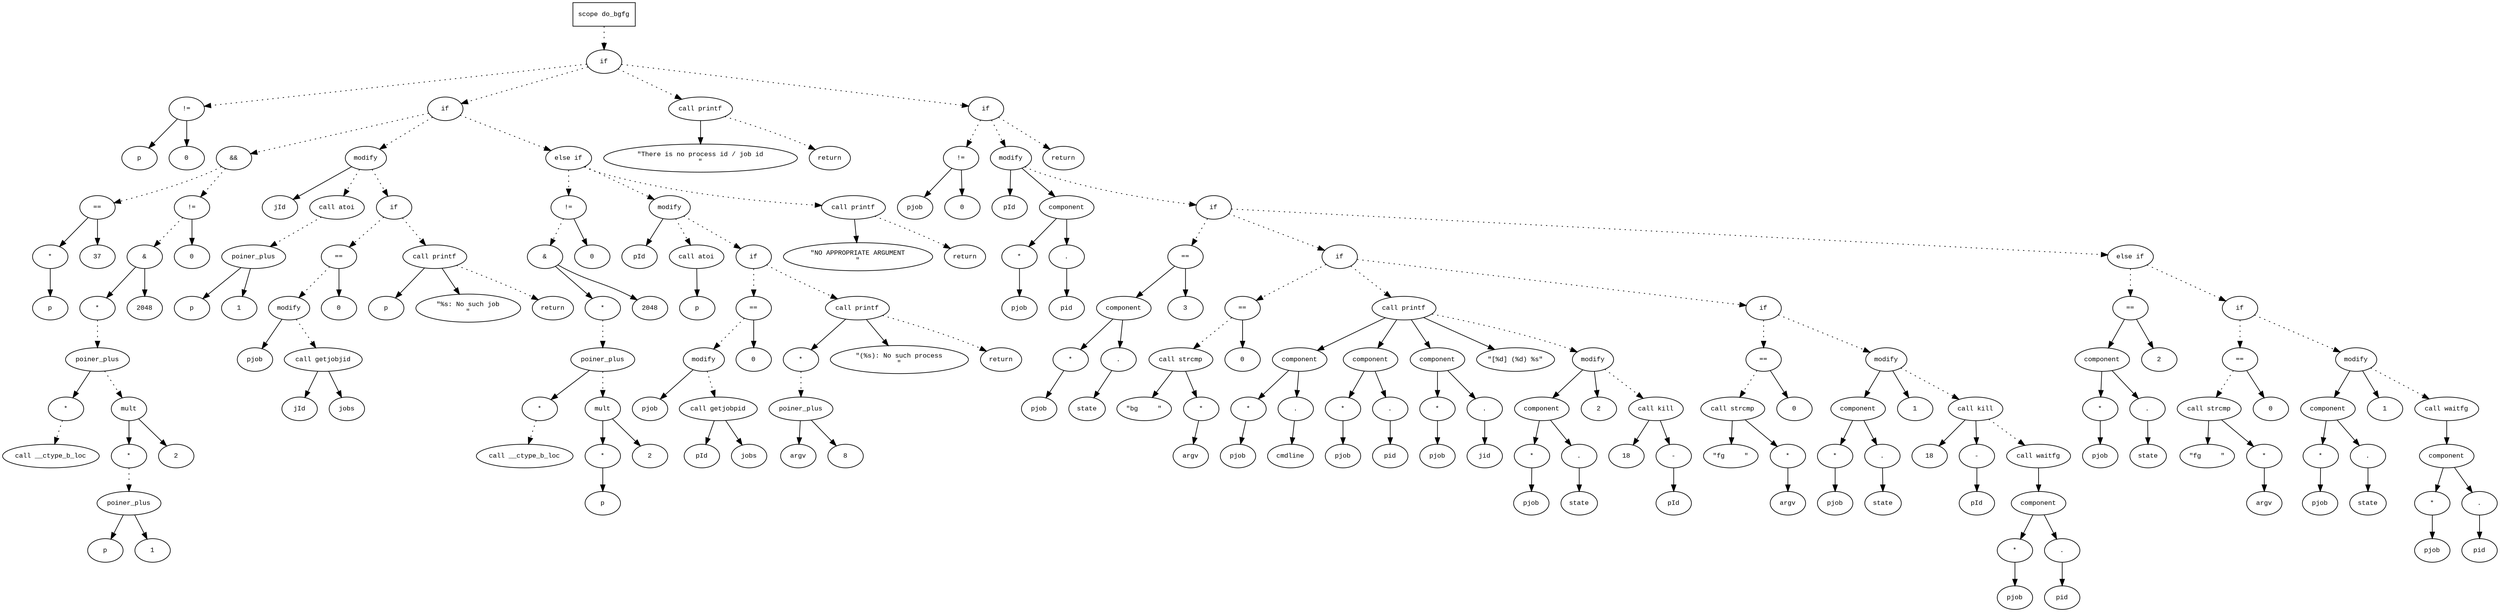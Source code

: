 digraph AST {
  graph [fontname="Times New Roman",fontsize=10];
  node  [fontname="Courier New",fontsize=10];
  edge  [fontname="Times New Roman",fontsize=10];

  node1 [label="scope do_bgfg",shape=box];
  node2 [label="if",shape=ellipse];
  node1 -> node2 [style=dotted];
  node3 [label="!=",shape=ellipse];
  node4 [label="p",shape=ellipse];
  node3 -> node4;
  node5 [label="0",shape=ellipse];
  node3 -> node5;
  node2 -> node3 [style=dotted];
  node6 [label="if",shape=ellipse];
  node2 -> node6 [style=dotted];
  node7 [label="&&",shape=ellipse];
  node8 [label="==",shape=ellipse];
  node9 [label="*",shape=ellipse];
  node10 [label="p",shape=ellipse];
  node9 -> node10;
  node8 -> node9;
  node11 [label="37",shape=ellipse];
  node8 -> node11;
  node7 -> node8 [style=dotted];
  node12 [label="!=",shape=ellipse];
  node13 [label="&",shape=ellipse];
  node14 [label="*",shape=ellipse];
  node15 [label="poiner_plus",shape=ellipse];
  node16 [label="*",shape=ellipse];
  node17 [label="call __ctype_b_loc",shape=ellipse];
  node16 -> node17 [style=dotted];
  node15 -> node16;
  node18 [label="mult",shape=ellipse];
  node19 [label="*",shape=ellipse];
  node20 [label="poiner_plus",shape=ellipse];
  node21 [label="p",shape=ellipse];
  node20 -> node21;
  node22 [label="1",shape=ellipse];
  node20 -> node22;
  node19 -> node20 [style=dotted];
  node18 -> node19;
  node23 [label="2",shape=ellipse];
  node18 -> node23;
  node15 -> node18 [style=dotted];
  node14 -> node15 [style=dotted];
  node13 -> node14;
  node24 [label="2048",shape=ellipse];
  node13 -> node24;
  node12 -> node13 [style=dotted];
  node25 [label="0",shape=ellipse];
  node12 -> node25;
  node7 -> node12 [style=dotted];
  node6 -> node7 [style=dotted];
  node26 [label="modify",shape=ellipse];
  node27 [label="jId",shape=ellipse];
  node26 -> node27;
  node28 [label="call atoi",shape=ellipse];
  node29 [label="poiner_plus",shape=ellipse];
  node30 [label="p",shape=ellipse];
  node29 -> node30;
  node31 [label="1",shape=ellipse];
  node29 -> node31;
  node28 -> node29 [style=dotted];
  node26 -> node28 [style=dotted];
  node6 -> node26 [style=dotted];
  node32 [label="if",shape=ellipse];
  node26 -> node32 [style=dotted];
  node33 [label="==",shape=ellipse];
  node34 [label="modify",shape=ellipse];
  node35 [label="pjob",shape=ellipse];
  node34 -> node35;
  node36 [label="call getjobjid",shape=ellipse];
  node37 [label="jId",shape=ellipse];
  node36 -> node37;
  node38 [label="jobs",shape=ellipse];
  node36 -> node38;
  node34 -> node36 [style=dotted];
  node33 -> node34 [style=dotted];
  node39 [label="0",shape=ellipse];
  node33 -> node39;
  node32 -> node33 [style=dotted];
  node40 [label="call printf",shape=ellipse];
  node41 [label="p",shape=ellipse];
  node40 -> node41;
  node42 [label="\"%s: No such job
\"",shape=ellipse];
  node40 -> node42;
  node32 -> node40 [style=dotted];
  node43 [label="return",shape=ellipse];
  node40 -> node43 [style=dotted];
  node44 [label="else if",shape=ellipse];
  node6 -> node44 [style=dotted];
  node45 [label="!=",shape=ellipse];
  node46 [label="&",shape=ellipse];
  node47 [label="*",shape=ellipse];
  node48 [label="poiner_plus",shape=ellipse];
  node49 [label="*",shape=ellipse];
  node50 [label="call __ctype_b_loc",shape=ellipse];
  node49 -> node50 [style=dotted];
  node48 -> node49;
  node51 [label="mult",shape=ellipse];
  node52 [label="*",shape=ellipse];
  node53 [label="p",shape=ellipse];
  node52 -> node53;
  node51 -> node52;
  node54 [label="2",shape=ellipse];
  node51 -> node54;
  node48 -> node51 [style=dotted];
  node47 -> node48 [style=dotted];
  node46 -> node47;
  node55 [label="2048",shape=ellipse];
  node46 -> node55;
  node45 -> node46 [style=dotted];
  node56 [label="0",shape=ellipse];
  node45 -> node56;
  node44 -> node45 [style=dotted];
  node57 [label="modify",shape=ellipse];
  node58 [label="pId",shape=ellipse];
  node57 -> node58;
  node59 [label="call atoi",shape=ellipse];
  node60 [label="p",shape=ellipse];
  node59 -> node60;
  node57 -> node59 [style=dotted];
  node44 -> node57 [style=dotted];
  node61 [label="if",shape=ellipse];
  node57 -> node61 [style=dotted];
  node62 [label="==",shape=ellipse];
  node63 [label="modify",shape=ellipse];
  node64 [label="pjob",shape=ellipse];
  node63 -> node64;
  node65 [label="call getjobpid",shape=ellipse];
  node66 [label="pId",shape=ellipse];
  node65 -> node66;
  node67 [label="jobs",shape=ellipse];
  node65 -> node67;
  node63 -> node65 [style=dotted];
  node62 -> node63 [style=dotted];
  node68 [label="0",shape=ellipse];
  node62 -> node68;
  node61 -> node62 [style=dotted];
  node69 [label="call printf",shape=ellipse];
  node70 [label="*",shape=ellipse];
  node71 [label="poiner_plus",shape=ellipse];
  node72 [label="argv",shape=ellipse];
  node71 -> node72;
  node73 [label="8",shape=ellipse];
  node71 -> node73;
  node70 -> node71 [style=dotted];
  node69 -> node70;
  node74 [label="\"(%s): No such process
\"",shape=ellipse];
  node69 -> node74;
  node61 -> node69 [style=dotted];
  node75 [label="return",shape=ellipse];
  node69 -> node75 [style=dotted];
  node76 [label="call printf",shape=ellipse];
  node77 [label="\"NO APPROPRIATE ARGUMENT
\"",shape=ellipse];
  node76 -> node77;
  node44 -> node76 [style=dotted];
  node78 [label="return",shape=ellipse];
  node76 -> node78 [style=dotted];
  node79 [label="call printf",shape=ellipse];
  node80 [label="\"There is no process id / job id
\"",shape=ellipse];
  node79 -> node80;
  node2 -> node79 [style=dotted];
  node81 [label="return",shape=ellipse];
  node79 -> node81 [style=dotted];
  node82 [label="if",shape=ellipse];
  node2 -> node82 [style=dotted];
  node83 [label="!=",shape=ellipse];
  node84 [label="pjob",shape=ellipse];
  node83 -> node84;
  node85 [label="0",shape=ellipse];
  node83 -> node85;
  node82 -> node83 [style=dotted];
  node86 [label="modify",shape=ellipse];
  node87 [label="pId",shape=ellipse];
  node86 -> node87;
  node88 [label="component",shape=ellipse];
  node86 -> node88;
  node89 [label="*",shape=ellipse];
  node90 [label="pjob",shape=ellipse];
  node89 -> node90;
  node88 -> node89;
  node91 [label=".",shape=ellipse];
  node88 -> node91;
  node92 [label="pid",shape=ellipse];
  node91 -> node92;
  node82 -> node86 [style=dotted];
  node93 [label="if",shape=ellipse];
  node86 -> node93 [style=dotted];
  node94 [label="==",shape=ellipse];
  node95 [label="component",shape=ellipse];
  node94 -> node95;
  node96 [label="*",shape=ellipse];
  node97 [label="pjob",shape=ellipse];
  node96 -> node97;
  node95 -> node96;
  node98 [label=".",shape=ellipse];
  node95 -> node98;
  node99 [label="state",shape=ellipse];
  node98 -> node99;
  node100 [label="3",shape=ellipse];
  node94 -> node100;
  node93 -> node94 [style=dotted];
  node101 [label="if",shape=ellipse];
  node93 -> node101 [style=dotted];
  node102 [label="==",shape=ellipse];
  node103 [label="call strcmp",shape=ellipse];
  node104 [label="\"bg     \"",shape=ellipse];
  node103 -> node104;
  node105 [label="*",shape=ellipse];
  node106 [label="argv",shape=ellipse];
  node105 -> node106;
  node103 -> node105;
  node102 -> node103 [style=dotted];
  node107 [label="0",shape=ellipse];
  node102 -> node107;
  node101 -> node102 [style=dotted];
  node108 [label="call printf",shape=ellipse];
  node109 [label="component",shape=ellipse];
  node108 -> node109;
  node110 [label="*",shape=ellipse];
  node111 [label="pjob",shape=ellipse];
  node110 -> node111;
  node109 -> node110;
  node112 [label=".",shape=ellipse];
  node109 -> node112;
  node113 [label="cmdline",shape=ellipse];
  node112 -> node113;
  node114 [label="component",shape=ellipse];
  node108 -> node114;
  node115 [label="*",shape=ellipse];
  node116 [label="pjob",shape=ellipse];
  node115 -> node116;
  node114 -> node115;
  node117 [label=".",shape=ellipse];
  node114 -> node117;
  node118 [label="pid",shape=ellipse];
  node117 -> node118;
  node119 [label="component",shape=ellipse];
  node108 -> node119;
  node120 [label="*",shape=ellipse];
  node121 [label="pjob",shape=ellipse];
  node120 -> node121;
  node119 -> node120;
  node122 [label=".",shape=ellipse];
  node119 -> node122;
  node123 [label="jid",shape=ellipse];
  node122 -> node123;
  node124 [label="\"[%d] (%d) %s\"",shape=ellipse];
  node108 -> node124;
  node101 -> node108 [style=dotted];
  node125 [label="modify",shape=ellipse];
  node126 [label="component",shape=ellipse];
  node125 -> node126;
  node127 [label="*",shape=ellipse];
  node128 [label="pjob",shape=ellipse];
  node127 -> node128;
  node126 -> node127;
  node129 [label=".",shape=ellipse];
  node126 -> node129;
  node130 [label="state",shape=ellipse];
  node129 -> node130;
  node131 [label="2",shape=ellipse];
  node125 -> node131;
  node108 -> node125 [style=dotted];
  node132 [label="call kill",shape=ellipse];
  node133 [label="18",shape=ellipse];
  node132 -> node133;
  node134 [label="-",shape=ellipse];
  node135 [label="pId",shape=ellipse];
  node134 -> node135;
  node132 -> node134;
  node125 -> node132 [style=dotted];
  node136 [label="if",shape=ellipse];
  node101 -> node136 [style=dotted];
  node137 [label="==",shape=ellipse];
  node138 [label="call strcmp",shape=ellipse];
  node139 [label="\"fg     \"",shape=ellipse];
  node138 -> node139;
  node140 [label="*",shape=ellipse];
  node141 [label="argv",shape=ellipse];
  node140 -> node141;
  node138 -> node140;
  node137 -> node138 [style=dotted];
  node142 [label="0",shape=ellipse];
  node137 -> node142;
  node136 -> node137 [style=dotted];
  node143 [label="modify",shape=ellipse];
  node144 [label="component",shape=ellipse];
  node143 -> node144;
  node145 [label="*",shape=ellipse];
  node146 [label="pjob",shape=ellipse];
  node145 -> node146;
  node144 -> node145;
  node147 [label=".",shape=ellipse];
  node144 -> node147;
  node148 [label="state",shape=ellipse];
  node147 -> node148;
  node149 [label="1",shape=ellipse];
  node143 -> node149;
  node136 -> node143 [style=dotted];
  node150 [label="call kill",shape=ellipse];
  node151 [label="18",shape=ellipse];
  node150 -> node151;
  node152 [label="-",shape=ellipse];
  node153 [label="pId",shape=ellipse];
  node152 -> node153;
  node150 -> node152;
  node143 -> node150 [style=dotted];
  node154 [label="call waitfg",shape=ellipse];
  node155 [label="component",shape=ellipse];
  node154 -> node155;
  node156 [label="*",shape=ellipse];
  node157 [label="pjob",shape=ellipse];
  node156 -> node157;
  node155 -> node156;
  node158 [label=".",shape=ellipse];
  node155 -> node158;
  node159 [label="pid",shape=ellipse];
  node158 -> node159;
  node150 -> node154 [style=dotted];
  node160 [label="else if",shape=ellipse];
  node93 -> node160 [style=dotted];
  node161 [label="==",shape=ellipse];
  node162 [label="component",shape=ellipse];
  node161 -> node162;
  node163 [label="*",shape=ellipse];
  node164 [label="pjob",shape=ellipse];
  node163 -> node164;
  node162 -> node163;
  node165 [label=".",shape=ellipse];
  node162 -> node165;
  node166 [label="state",shape=ellipse];
  node165 -> node166;
  node167 [label="2",shape=ellipse];
  node161 -> node167;
  node160 -> node161 [style=dotted];
  node168 [label="if",shape=ellipse];
  node160 -> node168 [style=dotted];
  node169 [label="==",shape=ellipse];
  node170 [label="call strcmp",shape=ellipse];
  node171 [label="\"fg     \"",shape=ellipse];
  node170 -> node171;
  node172 [label="*",shape=ellipse];
  node173 [label="argv",shape=ellipse];
  node172 -> node173;
  node170 -> node172;
  node169 -> node170 [style=dotted];
  node174 [label="0",shape=ellipse];
  node169 -> node174;
  node168 -> node169 [style=dotted];
  node175 [label="modify",shape=ellipse];
  node176 [label="component",shape=ellipse];
  node175 -> node176;
  node177 [label="*",shape=ellipse];
  node178 [label="pjob",shape=ellipse];
  node177 -> node178;
  node176 -> node177;
  node179 [label=".",shape=ellipse];
  node176 -> node179;
  node180 [label="state",shape=ellipse];
  node179 -> node180;
  node181 [label="1",shape=ellipse];
  node175 -> node181;
  node168 -> node175 [style=dotted];
  node182 [label="call waitfg",shape=ellipse];
  node183 [label="component",shape=ellipse];
  node182 -> node183;
  node184 [label="*",shape=ellipse];
  node185 [label="pjob",shape=ellipse];
  node184 -> node185;
  node183 -> node184;
  node186 [label=".",shape=ellipse];
  node183 -> node186;
  node187 [label="pid",shape=ellipse];
  node186 -> node187;
  node175 -> node182 [style=dotted];
  node188 [label="return",shape=ellipse];
  node82 -> node188 [style=dotted];
} 